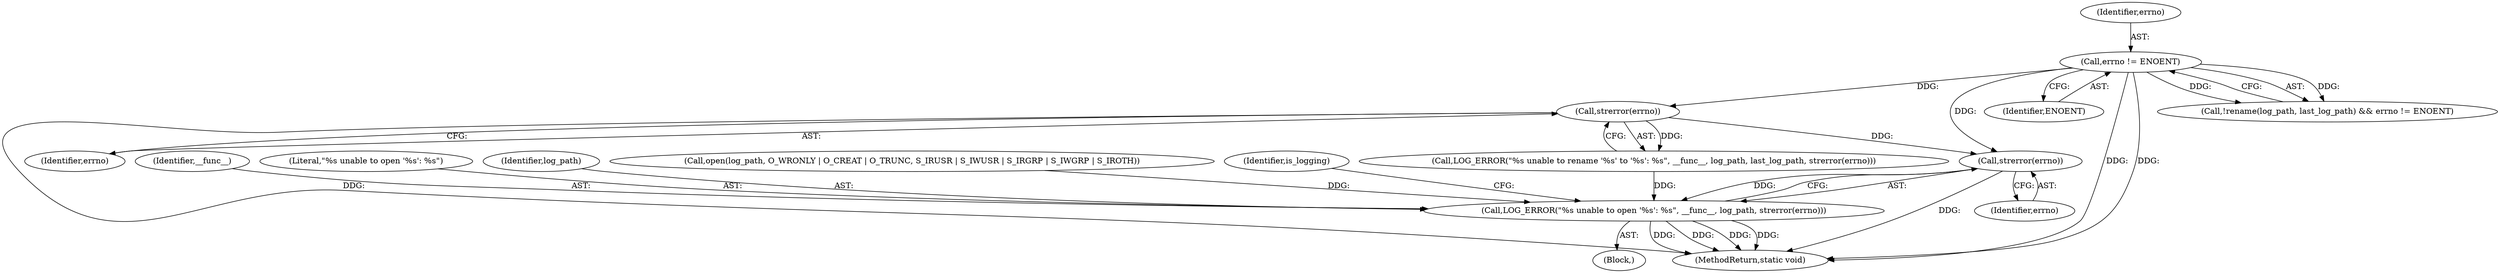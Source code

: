 digraph "0_Android_472271b153c5dc53c28beac55480a8d8434b2d5c_50@API" {
"1000179" [label="(Call,strerror(errno))"];
"1000150" [label="(Call,strerror(errno))"];
"1000142" [label="(Call,errno != ENOENT)"];
"1000175" [label="(Call,LOG_ERROR(\"%s unable to open '%s': %s\", __func__, log_path, strerror(errno)))"];
"1000144" [label="(Identifier,ENOENT)"];
"1000178" [label="(Identifier,log_path)"];
"1000142" [label="(Call,errno != ENOENT)"];
"1000177" [label="(Identifier,__func__)"];
"1000174" [label="(Block,)"];
"1000175" [label="(Call,LOG_ERROR(\"%s unable to open '%s': %s\", __func__, log_path, strerror(errno)))"];
"1000150" [label="(Call,strerror(errno))"];
"1000176" [label="(Literal,\"%s unable to open '%s': %s\")"];
"1000154" [label="(Call,open(log_path, O_WRONLY | O_CREAT | O_TRUNC, S_IRUSR | S_IWUSR | S_IRGRP | S_IWGRP | S_IROTH))"];
"1000182" [label="(Identifier,is_logging)"];
"1000179" [label="(Call,strerror(errno))"];
"1000201" [label="(MethodReturn,static void)"];
"1000137" [label="(Call,!rename(log_path, last_log_path) && errno != ENOENT)"];
"1000143" [label="(Identifier,errno)"];
"1000180" [label="(Identifier,errno)"];
"1000145" [label="(Call,LOG_ERROR(\"%s unable to rename '%s' to '%s': %s\", __func__, log_path, last_log_path, strerror(errno)))"];
"1000151" [label="(Identifier,errno)"];
"1000179" -> "1000175"  [label="AST: "];
"1000179" -> "1000180"  [label="CFG: "];
"1000180" -> "1000179"  [label="AST: "];
"1000175" -> "1000179"  [label="CFG: "];
"1000179" -> "1000201"  [label="DDG: "];
"1000179" -> "1000175"  [label="DDG: "];
"1000150" -> "1000179"  [label="DDG: "];
"1000142" -> "1000179"  [label="DDG: "];
"1000150" -> "1000145"  [label="AST: "];
"1000150" -> "1000151"  [label="CFG: "];
"1000151" -> "1000150"  [label="AST: "];
"1000145" -> "1000150"  [label="CFG: "];
"1000150" -> "1000201"  [label="DDG: "];
"1000150" -> "1000145"  [label="DDG: "];
"1000142" -> "1000150"  [label="DDG: "];
"1000142" -> "1000137"  [label="AST: "];
"1000142" -> "1000144"  [label="CFG: "];
"1000143" -> "1000142"  [label="AST: "];
"1000144" -> "1000142"  [label="AST: "];
"1000137" -> "1000142"  [label="CFG: "];
"1000142" -> "1000201"  [label="DDG: "];
"1000142" -> "1000201"  [label="DDG: "];
"1000142" -> "1000137"  [label="DDG: "];
"1000142" -> "1000137"  [label="DDG: "];
"1000175" -> "1000174"  [label="AST: "];
"1000176" -> "1000175"  [label="AST: "];
"1000177" -> "1000175"  [label="AST: "];
"1000178" -> "1000175"  [label="AST: "];
"1000182" -> "1000175"  [label="CFG: "];
"1000175" -> "1000201"  [label="DDG: "];
"1000175" -> "1000201"  [label="DDG: "];
"1000175" -> "1000201"  [label="DDG: "];
"1000175" -> "1000201"  [label="DDG: "];
"1000145" -> "1000175"  [label="DDG: "];
"1000154" -> "1000175"  [label="DDG: "];
}
